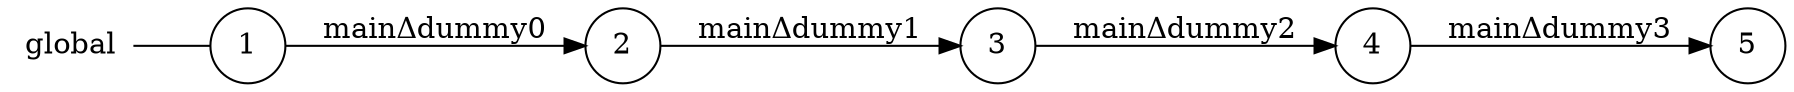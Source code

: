digraph global {
	rankdir="LR";
	n_0 [label="global", shape="plaintext"];
	n_1 [id="5", shape=circle, label="5"];
	n_2 [id="1", shape=circle, label="1"];
	n_0 -> n_2 [arrowhead=none];
	n_3 [id="2", shape=circle, label="2"];
	n_4 [id="4", shape=circle, label="4"];
	n_5 [id="3", shape=circle, label="3"];

	n_3 -> n_5 [id="[$e|1]", label="mainΔdummy1"];
	n_4 -> n_1 [id="[$e|3]", label="mainΔdummy3"];
	n_2 -> n_3 [id="[$e|0]", label="mainΔdummy0"];
	n_5 -> n_4 [id="[$e|2]", label="mainΔdummy2"];
}
